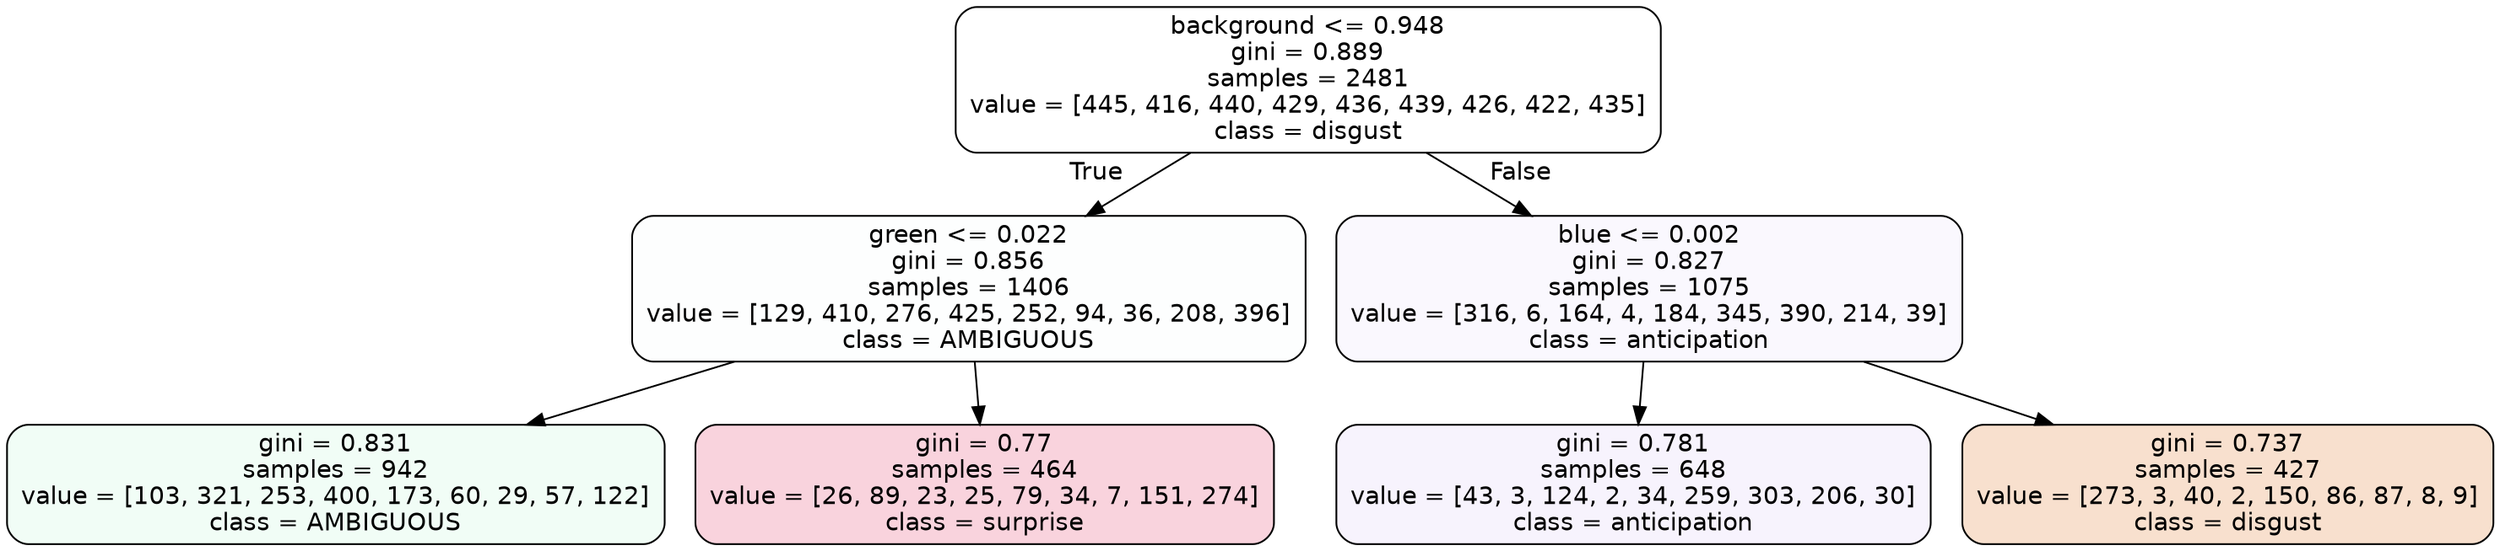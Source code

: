 digraph Tree {
node [shape=box, style="filled, rounded", color="black", fontname=helvetica] ;
edge [fontname=helvetica] ;
0 [label="background <= 0.948\ngini = 0.889\nsamples = 2481\nvalue = [445, 416, 440, 429, 436, 439, 426, 422, 435]\nclass = disgust", fillcolor="#e5813900"] ;
1 [label="green <= 0.022\ngini = 0.856\nsamples = 1406\nvalue = [129, 410, 276, 425, 252, 94, 36, 208, 396]\nclass = AMBIGUOUS", fillcolor="#39e58102"] ;
0 -> 1 [labeldistance=2.5, labelangle=45, headlabel="True"] ;
2 [label="gini = 0.831\nsamples = 942\nvalue = [103, 321, 253, 400, 173, 60, 29, 57, 122]\nclass = AMBIGUOUS", fillcolor="#39e58111"] ;
1 -> 2 ;
3 [label="gini = 0.77\nsamples = 464\nvalue = [26, 89, 23, 25, 79, 34, 7, 151, 274]\nclass = surprise", fillcolor="#e5396438"] ;
1 -> 3 ;
4 [label="blue <= 0.002\ngini = 0.827\nsamples = 1075\nvalue = [316, 6, 164, 4, 184, 345, 390, 214, 39]\nclass = anticipation", fillcolor="#8139e509"] ;
0 -> 4 [labeldistance=2.5, labelangle=-45, headlabel="False"] ;
5 [label="gini = 0.781\nsamples = 648\nvalue = [43, 3, 124, 2, 34, 259, 303, 206, 30]\nclass = anticipation", fillcolor="#8139e50f"] ;
4 -> 5 ;
6 [label="gini = 0.737\nsamples = 427\nvalue = [273, 3, 40, 2, 150, 86, 87, 8, 9]\nclass = disgust", fillcolor="#e581393e"] ;
4 -> 6 ;
}